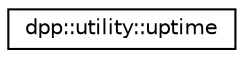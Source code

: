 digraph "Graphical Class Hierarchy"
{
 // INTERACTIVE_SVG=YES
  edge [fontname="Helvetica",fontsize="10",labelfontname="Helvetica",labelfontsize="10"];
  node [fontname="Helvetica",fontsize="10",shape=record];
  rankdir="LR";
  Node1 [label="dpp::utility::uptime",height=0.2,width=0.4,color="black", fillcolor="white", style="filled",URL="$structdpp_1_1utility_1_1uptime.html",tooltip="A class used to represent an uptime in hours, minutes, seconds and days, with helper functions to con..."];
}

